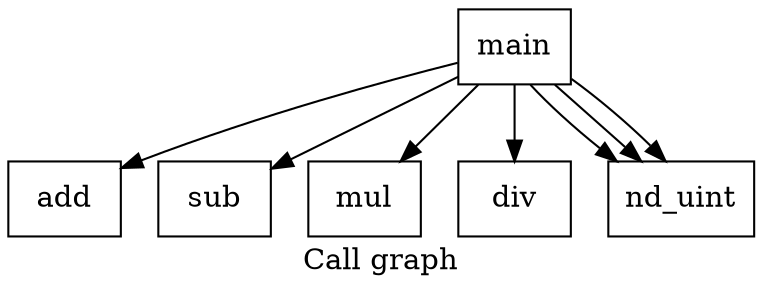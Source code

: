 digraph "Call graph" {
	label="Call graph";

	Node0x7fa705e00880 [shape=record,label="{add}"];
	Node0x7fa705e00900 [shape=record,label="{sub}"];
	Node0x7fa705e009a0 [shape=record,label="{mul}"];
	Node0x7fa705e00a80 [shape=record,label="{div}"];
	Node0x7fa705e00ae0 [shape=record,label="{main}"];
	Node0x7fa705e00ae0 -> Node0x7fa705e00c10;
	Node0x7fa705e00ae0 -> Node0x7fa705e00c10;
	Node0x7fa705e00ae0 -> Node0x7fa705e00c10;
	Node0x7fa705e00ae0 -> Node0x7fa705e00880;
	Node0x7fa705e00ae0 -> Node0x7fa705e00900;
	Node0x7fa705e00ae0 -> Node0x7fa705e009a0;
	Node0x7fa705e00ae0 -> Node0x7fa705e00a80;
	Node0x7fa705e00c10 [shape=record,label="{nd_uint}"];
}
